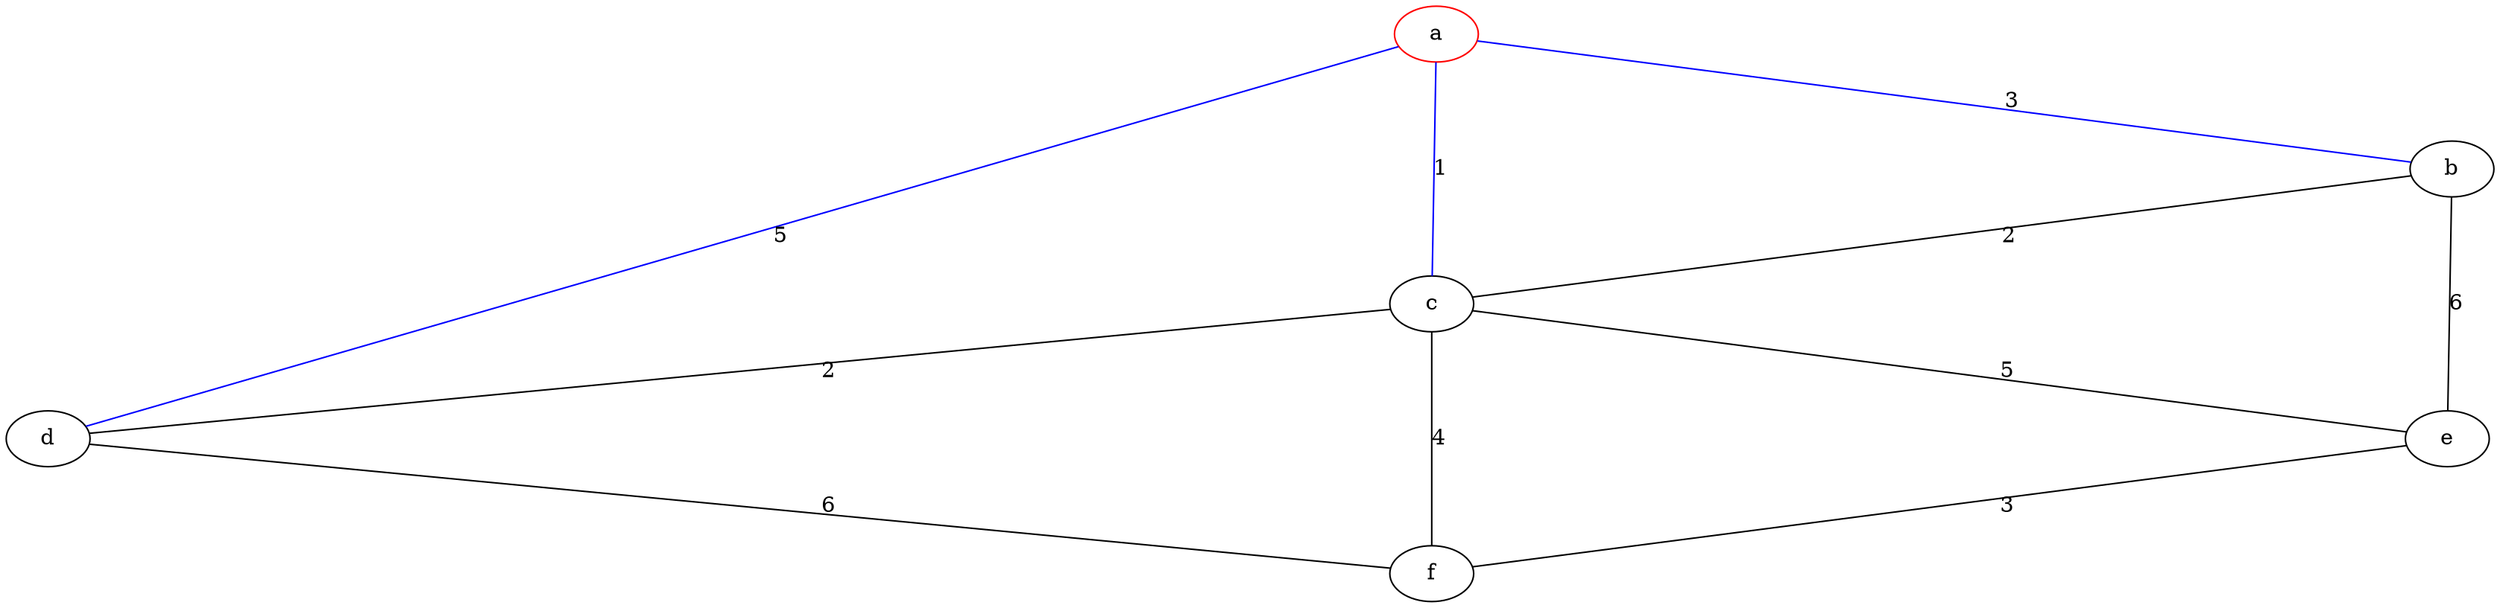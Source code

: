 digraph {
    splines=true;
    sep="+25,25";
    overlap=scalexy;
    nodesep=6.0;

    a [color=red]

    a -> b [label="3", dir=none, color=blue]
    a -> c [label="1", dir=none, color=blue]
    a -> d [label="5", dir=none, color=blue]

    b -> c [label="2", dir=none]
    c -> d [label="2", dir=none]

    b -> e [label="6", dir=none]
    c -> e [label="5", dir=none]

    c -> f [label="4", dir=none]
    d -> f [label="6", dir=none]

    e -> f [label="3", dir=none]
}

